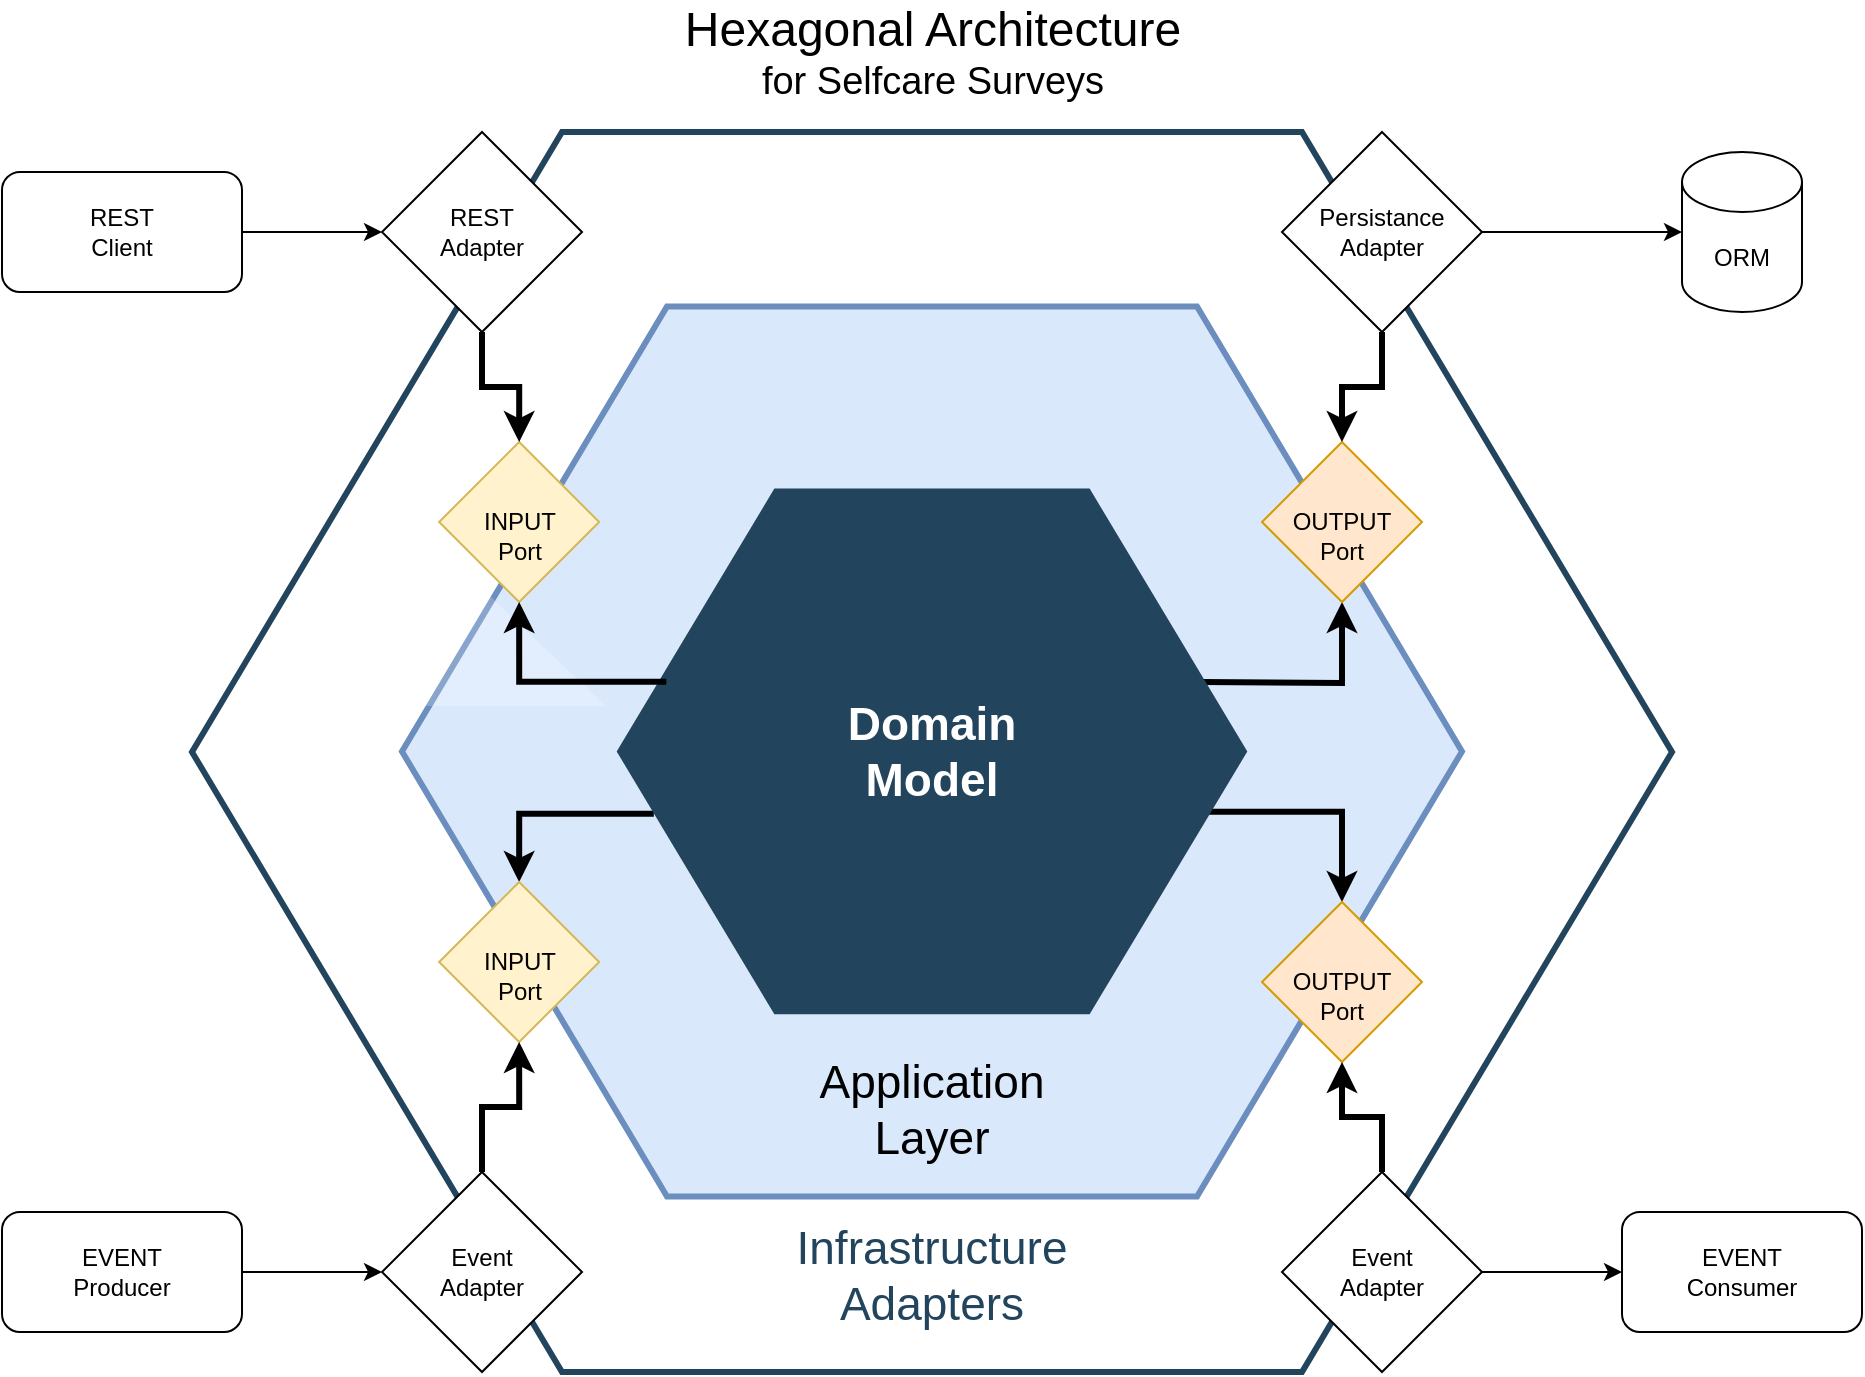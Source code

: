 <mxfile version="26.2.14">
  <diagram id="07fea595-8f29-1299-0266-81d95cde20df" name="Page-1">
    <mxGraphModel dx="1996" dy="-1350" grid="1" gridSize="10" guides="1" tooltips="1" connect="1" arrows="1" fold="1" page="1" pageScale="1" pageWidth="1169" pageHeight="827" background="none" math="0" shadow="0">
      <root>
        <mxCell id="0" />
        <mxCell id="1" parent="0" />
        <mxCell id="v4oMMenxS4f2N9KuZ0RE-661" value="&lt;div&gt;&lt;br&gt;&lt;/div&gt;&lt;div&gt;&lt;br&gt;&lt;/div&gt;&lt;div&gt;&lt;br&gt;&lt;/div&gt;&lt;div&gt;&lt;br&gt;&lt;/div&gt;&lt;div&gt;&lt;br&gt;&lt;/div&gt;&lt;div&gt;&lt;br&gt;&lt;/div&gt;&lt;div&gt;&lt;br&gt;&lt;/div&gt;&lt;div&gt;&lt;br&gt;&lt;/div&gt;&lt;div&gt;&lt;br&gt;&lt;/div&gt;&lt;div&gt;&lt;br&gt;&lt;/div&gt;&lt;div&gt;&lt;br&gt;&lt;/div&gt;&lt;div&gt;&lt;br&gt;&lt;/div&gt;&lt;div&gt;&lt;br&gt;&lt;/div&gt;&lt;div&gt;&lt;br&gt;&lt;/div&gt;&lt;div&gt;&lt;br&gt;&lt;/div&gt;&lt;div&gt;&lt;br&gt;&lt;/div&gt;&lt;div&gt;&lt;br&gt;&lt;/div&gt;&lt;div&gt;&lt;br&gt;&lt;/div&gt;&lt;div&gt;&lt;br&gt;&lt;/div&gt;&lt;div&gt;Infrastructure&lt;/div&gt;&lt;div&gt;Adapters&lt;/div&gt;" style="shape=hexagon;perimeter=hexagonPerimeter2;whiteSpace=wrap;html=1;shadow=0;labelBackgroundColor=none;strokeColor=#23445D;fillColor=#FFFFFF;gradientColor=none;fontFamily=Helvetica;fontSize=23;fontColor=#23445d;align=center;strokeWidth=3;" vertex="1" parent="1">
          <mxGeometry x="225" y="2585" width="740" height="620" as="geometry" />
        </mxCell>
        <mxCell id="649" value="&lt;div&gt;&lt;br&gt;&lt;/div&gt;&lt;div&gt;&lt;br&gt;&lt;/div&gt;&lt;div&gt;&lt;br&gt;&lt;/div&gt;&lt;div&gt;&lt;br&gt;&lt;/div&gt;&lt;div&gt;&lt;br&gt;&lt;/div&gt;&lt;div&gt;&lt;br&gt;&lt;/div&gt;&lt;div&gt;&lt;br&gt;&lt;/div&gt;&lt;div&gt;&lt;br&gt;&lt;/div&gt;&lt;div&gt;&lt;br&gt;&lt;/div&gt;&lt;div&gt;&lt;br&gt;&lt;/div&gt;&lt;div&gt;&lt;br&gt;&lt;/div&gt;&lt;div&gt;&lt;br&gt;&lt;/div&gt;&lt;div&gt;&lt;br&gt;&lt;/div&gt;&lt;div&gt;Application&lt;/div&gt;&lt;div&gt;Layer&lt;/div&gt;" style="shape=hexagon;perimeter=hexagonPerimeter2;whiteSpace=wrap;html=1;shadow=0;labelBackgroundColor=none;strokeColor=#6c8ebf;fillColor=#dae8fc;fontFamily=Helvetica;fontSize=23;align=center;strokeWidth=3;" parent="1" vertex="1">
          <mxGeometry x="330" y="2672.23" width="530" height="445" as="geometry" />
        </mxCell>
        <mxCell id="v4oMMenxS4f2N9KuZ0RE-671" style="edgeStyle=orthogonalEdgeStyle;rounded=0;orthogonalLoop=1;jettySize=auto;html=1;entryX=0.5;entryY=0;entryDx=0;entryDy=0;exitX=0.054;exitY=0.62;exitDx=0;exitDy=0;exitPerimeter=0;strokeWidth=3;" edge="1" parent="1" source="644" target="v4oMMenxS4f2N9KuZ0RE-658">
          <mxGeometry relative="1" as="geometry" />
        </mxCell>
        <mxCell id="v4oMMenxS4f2N9KuZ0RE-672" style="edgeStyle=orthogonalEdgeStyle;rounded=0;orthogonalLoop=1;jettySize=auto;html=1;entryX=0.5;entryY=1;entryDx=0;entryDy=0;strokeWidth=3;" edge="1" parent="1" target="v4oMMenxS4f2N9KuZ0RE-659">
          <mxGeometry relative="1" as="geometry">
            <mxPoint x="730" y="2860" as="sourcePoint" />
          </mxGeometry>
        </mxCell>
        <mxCell id="v4oMMenxS4f2N9KuZ0RE-673" style="edgeStyle=orthogonalEdgeStyle;rounded=0;orthogonalLoop=1;jettySize=auto;html=1;entryX=0.5;entryY=0;entryDx=0;entryDy=0;exitX=0.936;exitY=0.616;exitDx=0;exitDy=0;exitPerimeter=0;strokeWidth=3;" edge="1" parent="1" source="644" target="v4oMMenxS4f2N9KuZ0RE-660">
          <mxGeometry relative="1" as="geometry" />
        </mxCell>
        <mxCell id="644" value="&lt;div&gt;&lt;font color=&quot;#ffffff&quot;&gt;&lt;b&gt;Domain&lt;/b&gt;&lt;/font&gt;&lt;/div&gt;&lt;div&gt;&lt;font color=&quot;#ffffff&quot;&gt;&lt;b&gt;Model&lt;/b&gt;&lt;/font&gt;&lt;/div&gt;" style="shape=hexagon;perimeter=hexagonPerimeter2;whiteSpace=wrap;html=1;shadow=0;labelBackgroundColor=none;strokeColor=#23445D;fillColor=#23445D;gradientColor=none;fontFamily=Helvetica;fontSize=23;fontColor=#23445d;align=center;strokeWidth=3;" parent="1" vertex="1">
          <mxGeometry x="439.079" y="2764.798" width="311.842" height="259.868" as="geometry" />
        </mxCell>
        <mxCell id="645" value="" style="triangle;whiteSpace=wrap;html=1;shadow=0;labelBackgroundColor=none;strokeColor=none;fillColor=#FFFFFF;fontFamily=Helvetica;fontSize=17;fontColor=#23445d;align=center;rotation=90;gradientColor=none;flipV=1;flipH=1;opacity=20;" parent="1" vertex="1">
          <mxGeometry x="320" y="2759.997" width="72" height="152" as="geometry" />
        </mxCell>
        <mxCell id="v4oMMenxS4f2N9KuZ0RE-657" value="&lt;div&gt;&lt;br&gt;&lt;/div&gt;&lt;div&gt;INPUT&lt;/div&gt;&lt;div&gt;Port&lt;/div&gt;" style="rhombus;whiteSpace=wrap;html=1;fillColor=#fff2cc;strokeColor=#d6b656;" vertex="1" parent="1">
          <mxGeometry x="348.58" y="2740" width="80" height="80" as="geometry" />
        </mxCell>
        <mxCell id="v4oMMenxS4f2N9KuZ0RE-658" value="&lt;br&gt;&lt;div&gt;INPUT&lt;/div&gt;&lt;div&gt;Port&lt;/div&gt;" style="rhombus;whiteSpace=wrap;html=1;fillColor=#fff2cc;strokeColor=#d6b656;" vertex="1" parent="1">
          <mxGeometry x="348.58" y="2960" width="80" height="80" as="geometry" />
        </mxCell>
        <mxCell id="v4oMMenxS4f2N9KuZ0RE-659" value="&lt;div&gt;&lt;br&gt;&lt;/div&gt;&lt;div&gt;OUTPUT&lt;/div&gt;&lt;div&gt;Port&lt;/div&gt;" style="rhombus;whiteSpace=wrap;html=1;fillColor=#ffe6cc;strokeColor=#d79b00;" vertex="1" parent="1">
          <mxGeometry x="760" y="2740" width="80" height="80" as="geometry" />
        </mxCell>
        <mxCell id="v4oMMenxS4f2N9KuZ0RE-660" value="&lt;div&gt;&lt;br&gt;&lt;/div&gt;&lt;div&gt;OUTPUT&lt;/div&gt;&lt;div&gt;Port&lt;/div&gt;" style="rhombus;whiteSpace=wrap;html=1;fillColor=#ffe6cc;strokeColor=#d79b00;" vertex="1" parent="1">
          <mxGeometry x="760" y="2970" width="80" height="80" as="geometry" />
        </mxCell>
        <mxCell id="v4oMMenxS4f2N9KuZ0RE-666" style="edgeStyle=orthogonalEdgeStyle;rounded=0;orthogonalLoop=1;jettySize=auto;html=1;strokeWidth=3;" edge="1" parent="1" source="v4oMMenxS4f2N9KuZ0RE-662" target="v4oMMenxS4f2N9KuZ0RE-657">
          <mxGeometry relative="1" as="geometry" />
        </mxCell>
        <mxCell id="v4oMMenxS4f2N9KuZ0RE-662" value="&lt;div&gt;REST&lt;/div&gt;&lt;div&gt;Adapter&lt;/div&gt;" style="rhombus;whiteSpace=wrap;html=1;" vertex="1" parent="1">
          <mxGeometry x="320" y="2585" width="100" height="100" as="geometry" />
        </mxCell>
        <mxCell id="v4oMMenxS4f2N9KuZ0RE-669" style="edgeStyle=orthogonalEdgeStyle;rounded=0;orthogonalLoop=1;jettySize=auto;html=1;entryX=0.5;entryY=1;entryDx=0;entryDy=0;strokeWidth=3;" edge="1" parent="1" source="v4oMMenxS4f2N9KuZ0RE-663" target="v4oMMenxS4f2N9KuZ0RE-658">
          <mxGeometry relative="1" as="geometry" />
        </mxCell>
        <mxCell id="v4oMMenxS4f2N9KuZ0RE-663" value="&lt;div&gt;Event&lt;/div&gt;&lt;div&gt;Adapter&lt;/div&gt;" style="rhombus;whiteSpace=wrap;html=1;" vertex="1" parent="1">
          <mxGeometry x="320" y="3105" width="100" height="100" as="geometry" />
        </mxCell>
        <mxCell id="v4oMMenxS4f2N9KuZ0RE-668" style="edgeStyle=orthogonalEdgeStyle;rounded=0;orthogonalLoop=1;jettySize=auto;html=1;entryX=0.5;entryY=1;entryDx=0;entryDy=0;strokeWidth=3;" edge="1" parent="1" source="v4oMMenxS4f2N9KuZ0RE-664" target="v4oMMenxS4f2N9KuZ0RE-660">
          <mxGeometry relative="1" as="geometry" />
        </mxCell>
        <mxCell id="v4oMMenxS4f2N9KuZ0RE-683" style="edgeStyle=orthogonalEdgeStyle;rounded=0;orthogonalLoop=1;jettySize=auto;html=1;entryX=0;entryY=0.5;entryDx=0;entryDy=0;" edge="1" parent="1" source="v4oMMenxS4f2N9KuZ0RE-664" target="v4oMMenxS4f2N9KuZ0RE-678">
          <mxGeometry relative="1" as="geometry" />
        </mxCell>
        <mxCell id="v4oMMenxS4f2N9KuZ0RE-664" value="&lt;div&gt;Event&lt;/div&gt;&lt;div&gt;Adapter&lt;/div&gt;" style="rhombus;whiteSpace=wrap;html=1;" vertex="1" parent="1">
          <mxGeometry x="770" y="3105" width="100" height="100" as="geometry" />
        </mxCell>
        <mxCell id="v4oMMenxS4f2N9KuZ0RE-667" style="edgeStyle=orthogonalEdgeStyle;rounded=0;orthogonalLoop=1;jettySize=auto;html=1;strokeWidth=3;" edge="1" parent="1" source="v4oMMenxS4f2N9KuZ0RE-665" target="v4oMMenxS4f2N9KuZ0RE-659">
          <mxGeometry relative="1" as="geometry" />
        </mxCell>
        <mxCell id="v4oMMenxS4f2N9KuZ0RE-682" style="edgeStyle=orthogonalEdgeStyle;rounded=0;orthogonalLoop=1;jettySize=auto;html=1;" edge="1" parent="1" source="v4oMMenxS4f2N9KuZ0RE-665" target="v4oMMenxS4f2N9KuZ0RE-681">
          <mxGeometry relative="1" as="geometry" />
        </mxCell>
        <mxCell id="v4oMMenxS4f2N9KuZ0RE-665" value="&lt;div&gt;Persistance&lt;/div&gt;&lt;div&gt;Adapter&lt;/div&gt;" style="rhombus;whiteSpace=wrap;html=1;" vertex="1" parent="1">
          <mxGeometry x="770" y="2585" width="100" height="100" as="geometry" />
        </mxCell>
        <mxCell id="v4oMMenxS4f2N9KuZ0RE-670" style="edgeStyle=orthogonalEdgeStyle;rounded=0;orthogonalLoop=1;jettySize=auto;html=1;entryX=0.5;entryY=1;entryDx=0;entryDy=0;strokeWidth=3;exitX=0.074;exitY=0.366;exitDx=0;exitDy=0;exitPerimeter=0;" edge="1" parent="1" source="644" target="v4oMMenxS4f2N9KuZ0RE-657">
          <mxGeometry relative="1" as="geometry" />
        </mxCell>
        <mxCell id="v4oMMenxS4f2N9KuZ0RE-675" style="edgeStyle=orthogonalEdgeStyle;rounded=0;orthogonalLoop=1;jettySize=auto;html=1;" edge="1" parent="1" source="v4oMMenxS4f2N9KuZ0RE-674" target="v4oMMenxS4f2N9KuZ0RE-662">
          <mxGeometry relative="1" as="geometry" />
        </mxCell>
        <mxCell id="v4oMMenxS4f2N9KuZ0RE-674" value="&lt;div&gt;REST&lt;/div&gt;&lt;div&gt;Client&lt;/div&gt;" style="rounded=1;whiteSpace=wrap;html=1;" vertex="1" parent="1">
          <mxGeometry x="130" y="2605" width="120" height="60" as="geometry" />
        </mxCell>
        <mxCell id="v4oMMenxS4f2N9KuZ0RE-677" style="edgeStyle=orthogonalEdgeStyle;rounded=0;orthogonalLoop=1;jettySize=auto;html=1;entryX=0;entryY=0.5;entryDx=0;entryDy=0;" edge="1" parent="1" source="v4oMMenxS4f2N9KuZ0RE-676" target="v4oMMenxS4f2N9KuZ0RE-663">
          <mxGeometry relative="1" as="geometry" />
        </mxCell>
        <mxCell id="v4oMMenxS4f2N9KuZ0RE-676" value="&lt;div&gt;EVENT&lt;/div&gt;&lt;div&gt;Producer&lt;/div&gt;" style="rounded=1;whiteSpace=wrap;html=1;" vertex="1" parent="1">
          <mxGeometry x="130" y="3125" width="120" height="60" as="geometry" />
        </mxCell>
        <mxCell id="v4oMMenxS4f2N9KuZ0RE-678" value="&lt;div&gt;EVENT&lt;/div&gt;&lt;div&gt;Consumer&lt;/div&gt;" style="rounded=1;whiteSpace=wrap;html=1;" vertex="1" parent="1">
          <mxGeometry x="940" y="3125" width="120" height="60" as="geometry" />
        </mxCell>
        <mxCell id="v4oMMenxS4f2N9KuZ0RE-681" value="&lt;div&gt;ORM&lt;/div&gt;" style="shape=cylinder3;whiteSpace=wrap;html=1;boundedLbl=1;backgroundOutline=1;size=15;" vertex="1" parent="1">
          <mxGeometry x="970" y="2595" width="60" height="80" as="geometry" />
        </mxCell>
        <mxCell id="v4oMMenxS4f2N9KuZ0RE-684" value="&lt;font style=&quot;font-size: 24px;&quot;&gt;Hexagonal Architecture &lt;/font&gt;&lt;font style=&quot;font-size: 19px;&quot;&gt;for Selfcare Surveys&lt;/font&gt;" style="text;strokeColor=none;align=center;fillColor=none;html=1;verticalAlign=middle;whiteSpace=wrap;rounded=0;" vertex="1" parent="1">
          <mxGeometry x="467.5" y="2520" width="255" height="50" as="geometry" />
        </mxCell>
      </root>
    </mxGraphModel>
  </diagram>
</mxfile>

